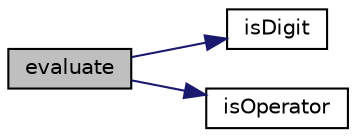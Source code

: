digraph "evaluate"
{
 // LATEX_PDF_SIZE
  edge [fontname="Helvetica",fontsize="10",labelfontname="Helvetica",labelfontsize="10"];
  node [fontname="Helvetica",fontsize="10",shape=record];
  rankdir="LR";
  Node1 [label="evaluate",height=0.2,width=0.4,color="black", fillcolor="grey75", style="filled", fontcolor="black",tooltip="Evaluate expression according to a given value."];
  Node1 -> Node2 [color="midnightblue",fontsize="10",style="solid",fontname="Helvetica"];
  Node2 [label="isDigit",height=0.2,width=0.4,color="black", fillcolor="white", style="filled",URL="$validateInput_8h.html#ab6216501b87c8b56c3cd6496dccc2e70",tooltip="Checking if the character is Digit or not."];
  Node1 -> Node3 [color="midnightblue",fontsize="10",style="solid",fontname="Helvetica"];
  Node3 [label="isOperator",height=0.2,width=0.4,color="black", fillcolor="white", style="filled",URL="$validateInput_8h.html#aab93a00e5c36838b86d548af8d35d0b0",tooltip="Checking if the character is an supported operation or not."];
}
